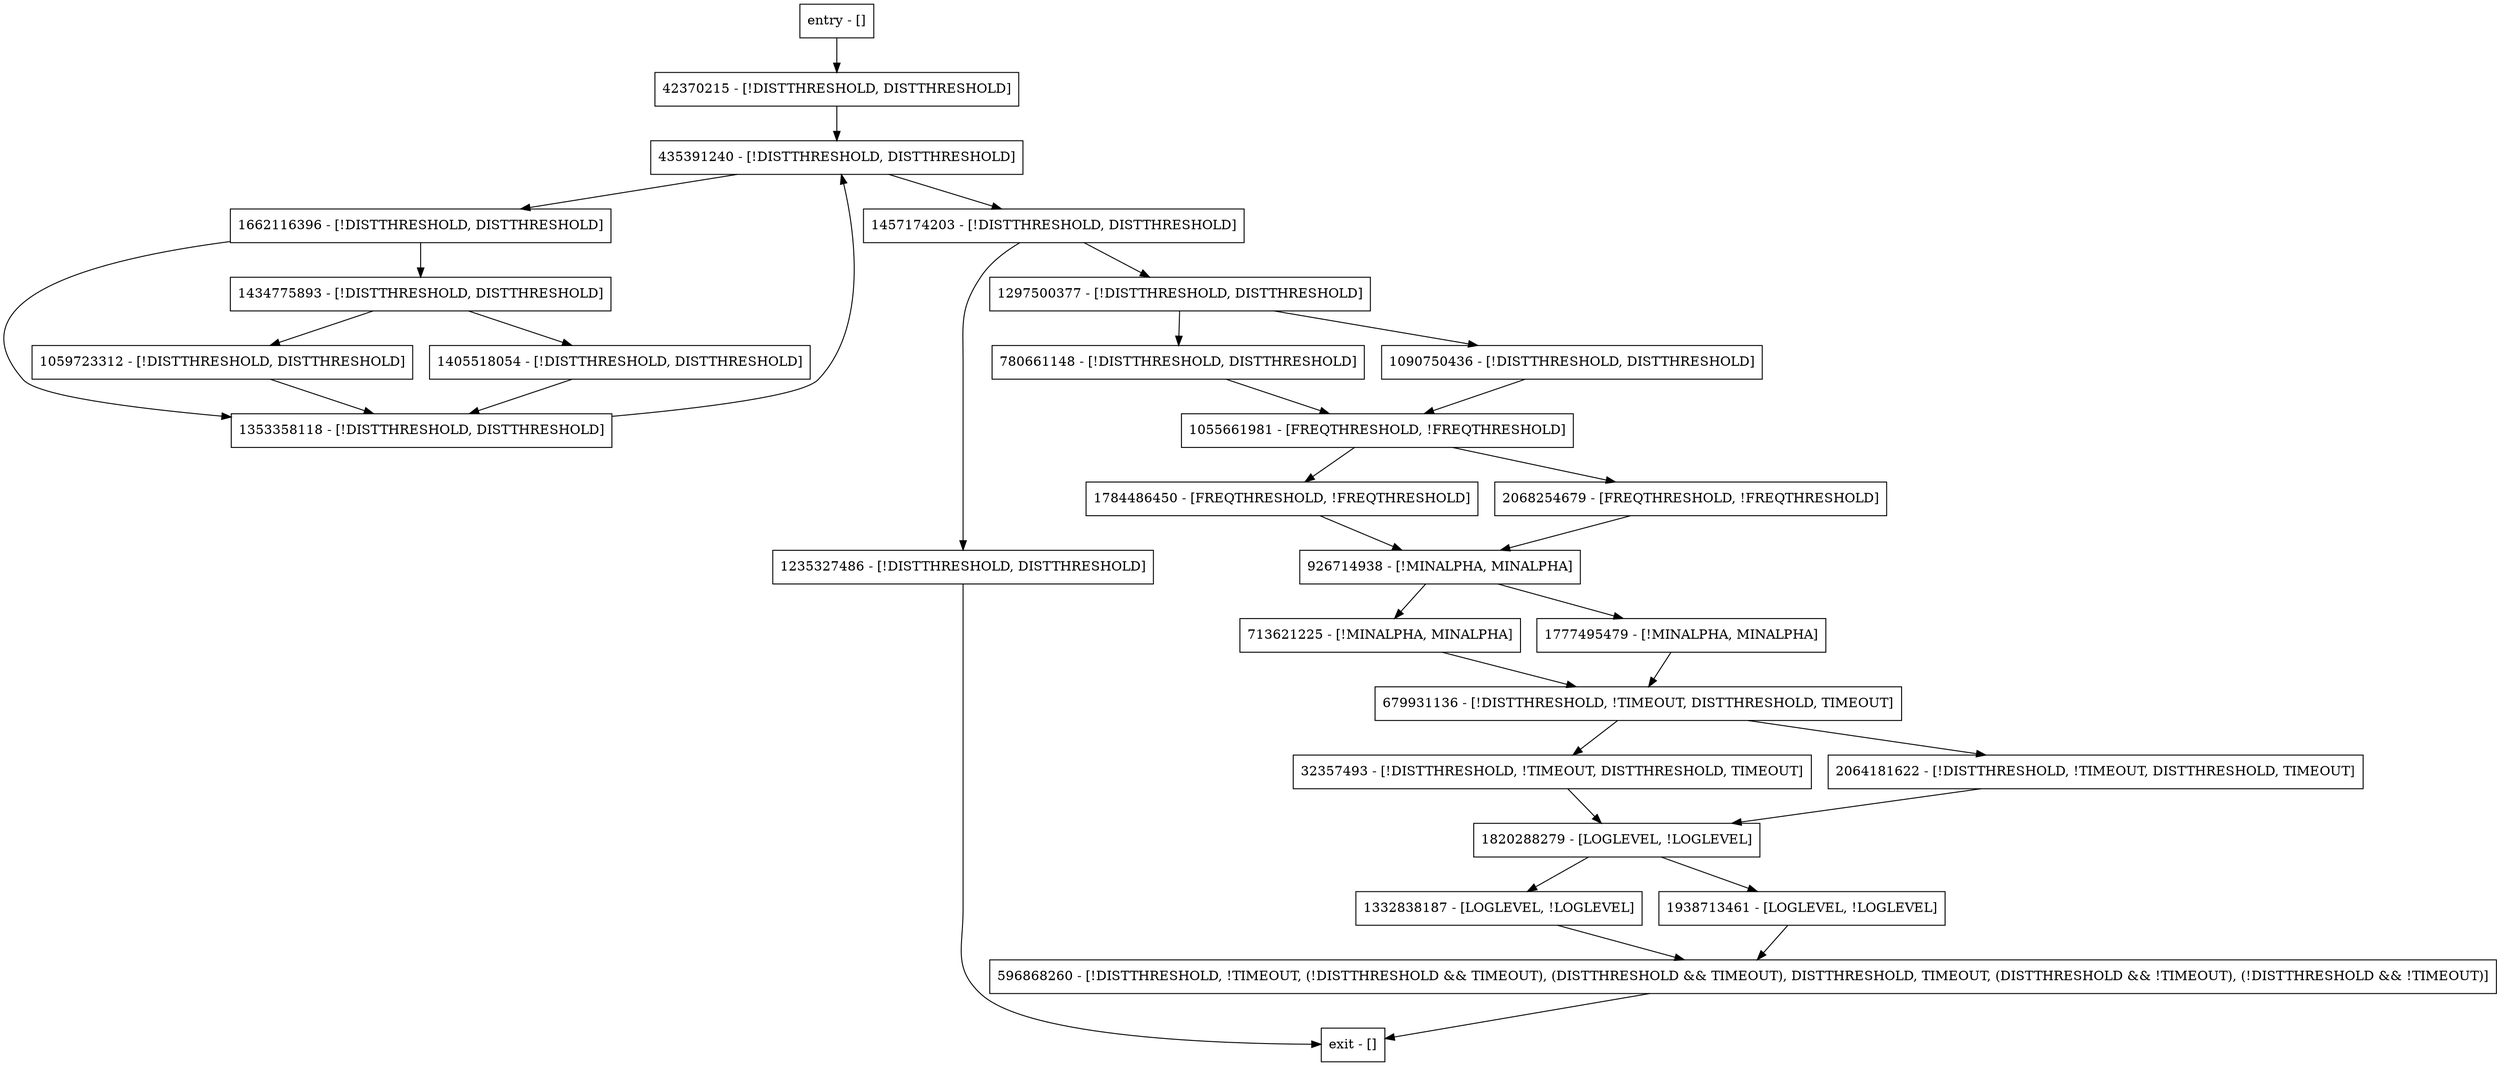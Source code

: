 digraph main {
node [shape=record];
1055661981 [label="1055661981 - [FREQTHRESHOLD, !FREQTHRESHOLD]"];
1662116396 [label="1662116396 - [!DISTTHRESHOLD, DISTTHRESHOLD]"];
780661148 [label="780661148 - [!DISTTHRESHOLD, DISTTHRESHOLD]"];
596868260 [label="596868260 - [!DISTTHRESHOLD, !TIMEOUT, (!DISTTHRESHOLD && TIMEOUT), (DISTTHRESHOLD && TIMEOUT), DISTTHRESHOLD, TIMEOUT, (DISTTHRESHOLD && !TIMEOUT), (!DISTTHRESHOLD && !TIMEOUT)]"];
679931136 [label="679931136 - [!DISTTHRESHOLD, !TIMEOUT, DISTTHRESHOLD, TIMEOUT]"];
1332838187 [label="1332838187 - [LOGLEVEL, !LOGLEVEL]"];
1297500377 [label="1297500377 - [!DISTTHRESHOLD, DISTTHRESHOLD]"];
1784486450 [label="1784486450 - [FREQTHRESHOLD, !FREQTHRESHOLD]"];
1405518054 [label="1405518054 - [!DISTTHRESHOLD, DISTTHRESHOLD]"];
42370215 [label="42370215 - [!DISTTHRESHOLD, DISTTHRESHOLD]"];
713621225 [label="713621225 - [!MINALPHA, MINALPHA]"];
1777495479 [label="1777495479 - [!MINALPHA, MINALPHA]"];
1059723312 [label="1059723312 - [!DISTTHRESHOLD, DISTTHRESHOLD]"];
32357493 [label="32357493 - [!DISTTHRESHOLD, !TIMEOUT, DISTTHRESHOLD, TIMEOUT]"];
1235327486 [label="1235327486 - [!DISTTHRESHOLD, DISTTHRESHOLD]"];
1820288279 [label="1820288279 - [LOGLEVEL, !LOGLEVEL]"];
1938713461 [label="1938713461 - [LOGLEVEL, !LOGLEVEL]"];
1457174203 [label="1457174203 - [!DISTTHRESHOLD, DISTTHRESHOLD]"];
926714938 [label="926714938 - [!MINALPHA, MINALPHA]"];
1434775893 [label="1434775893 - [!DISTTHRESHOLD, DISTTHRESHOLD]"];
entry [label="entry - []"];
exit [label="exit - []"];
2064181622 [label="2064181622 - [!DISTTHRESHOLD, !TIMEOUT, DISTTHRESHOLD, TIMEOUT]"];
1090750436 [label="1090750436 - [!DISTTHRESHOLD, DISTTHRESHOLD]"];
435391240 [label="435391240 - [!DISTTHRESHOLD, DISTTHRESHOLD]"];
2068254679 [label="2068254679 - [FREQTHRESHOLD, !FREQTHRESHOLD]"];
1353358118 [label="1353358118 - [!DISTTHRESHOLD, DISTTHRESHOLD]"];
entry;
exit;
1055661981 -> 2068254679;
1055661981 -> 1784486450;
1662116396 -> 1353358118;
1662116396 -> 1434775893;
780661148 -> 1055661981;
596868260 -> exit;
679931136 -> 2064181622;
679931136 -> 32357493;
1332838187 -> 596868260;
1297500377 -> 780661148;
1297500377 -> 1090750436;
1784486450 -> 926714938;
1405518054 -> 1353358118;
42370215 -> 435391240;
713621225 -> 679931136;
1777495479 -> 679931136;
1059723312 -> 1353358118;
32357493 -> 1820288279;
1235327486 -> exit;
1820288279 -> 1332838187;
1820288279 -> 1938713461;
1938713461 -> 596868260;
1457174203 -> 1235327486;
1457174203 -> 1297500377;
926714938 -> 713621225;
926714938 -> 1777495479;
1434775893 -> 1059723312;
1434775893 -> 1405518054;
entry -> 42370215;
2064181622 -> 1820288279;
1090750436 -> 1055661981;
435391240 -> 1662116396;
435391240 -> 1457174203;
2068254679 -> 926714938;
1353358118 -> 435391240;
}
